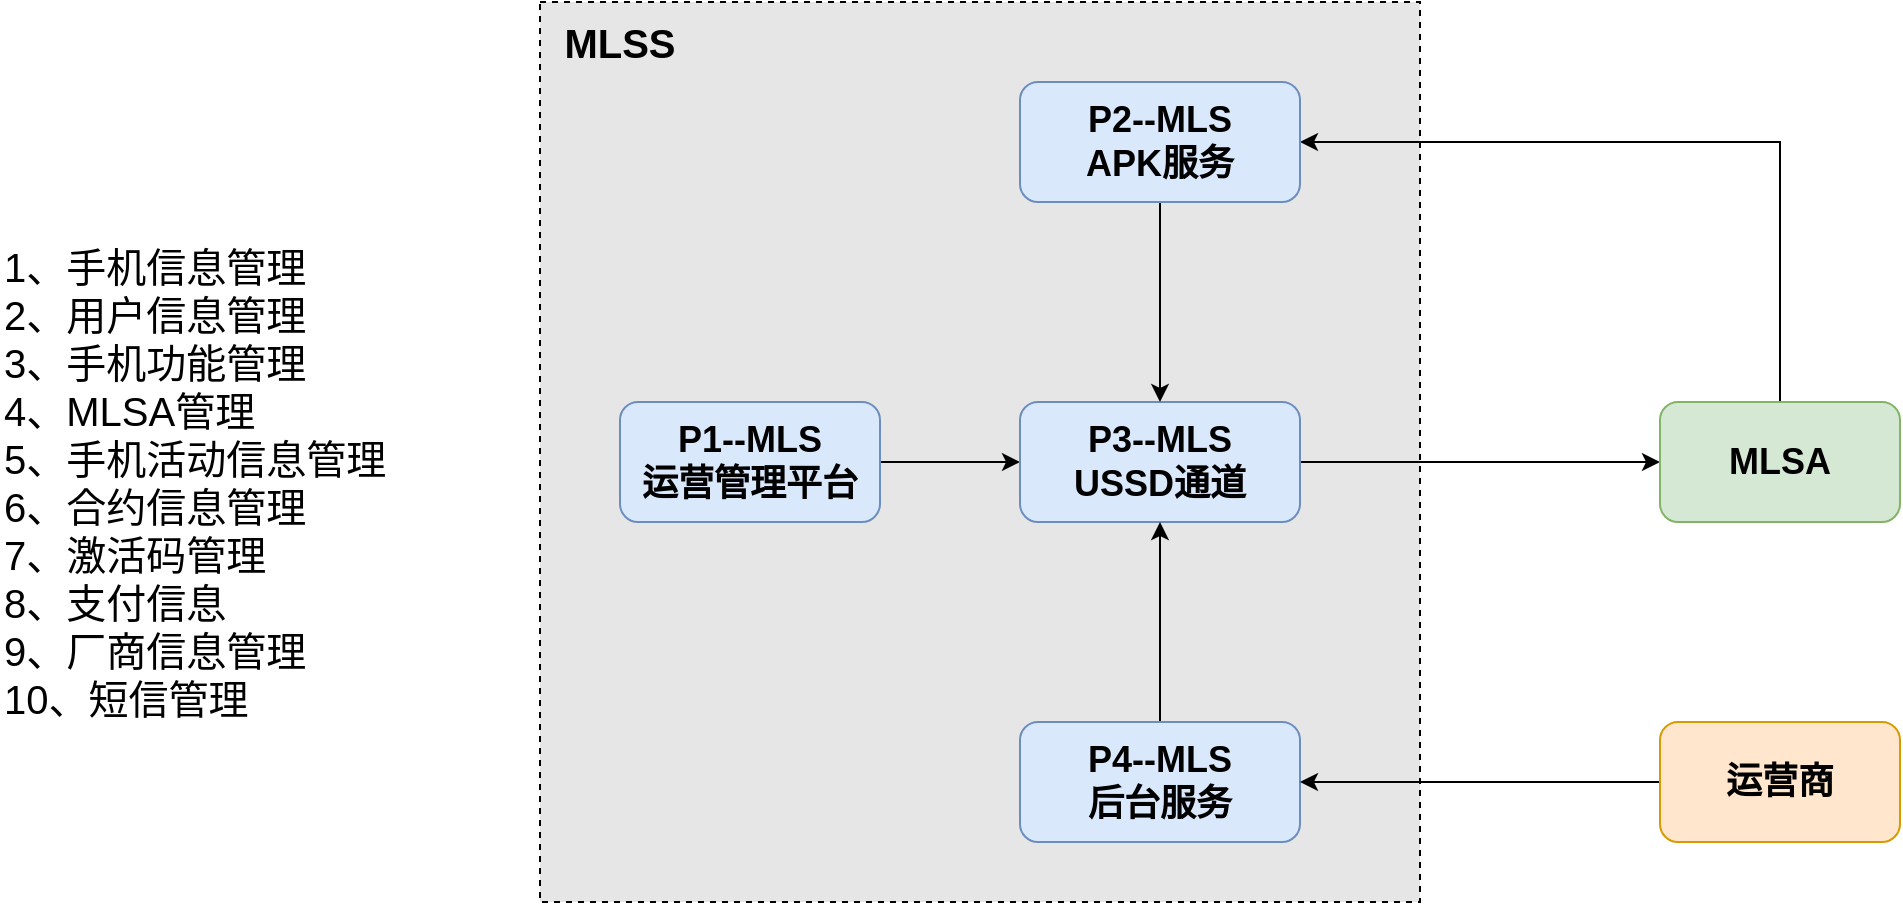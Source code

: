 <mxfile version="12.7.8" type="github">
  <diagram id="NkzRMjwECVClfPyFufu4" name="Page-1">
    <mxGraphModel dx="2208" dy="630" grid="1" gridSize="10" guides="1" tooltips="1" connect="1" arrows="1" fold="1" page="1" pageScale="1" pageWidth="827" pageHeight="1169" math="0" shadow="0">
      <root>
        <mxCell id="0" />
        <mxCell id="1" parent="0" />
        <mxCell id="ab_bX9iZ9XtQMcbPUogD-13" value="" style="rounded=0;whiteSpace=wrap;html=1;fillColor=#E6E6E6;strokeWidth=1;dashed=1;" vertex="1" parent="1">
          <mxGeometry x="-40" y="160" width="440" height="450" as="geometry" />
        </mxCell>
        <mxCell id="ab_bX9iZ9XtQMcbPUogD-7" style="edgeStyle=orthogonalEdgeStyle;rounded=0;orthogonalLoop=1;jettySize=auto;html=1;exitX=1;exitY=0.5;exitDx=0;exitDy=0;entryX=0;entryY=0.5;entryDx=0;entryDy=0;" edge="1" parent="1" source="ab_bX9iZ9XtQMcbPUogD-1" target="ab_bX9iZ9XtQMcbPUogD-2">
          <mxGeometry relative="1" as="geometry" />
        </mxCell>
        <mxCell id="ab_bX9iZ9XtQMcbPUogD-1" value="P1--MLS&lt;br style=&quot;font-size: 18px;&quot;&gt;运营管理平台" style="rounded=1;whiteSpace=wrap;html=1;fillColor=#dae8fc;strokeColor=#6c8ebf;fontSize=18;fontStyle=1" vertex="1" parent="1">
          <mxGeometry y="360" width="130" height="60" as="geometry" />
        </mxCell>
        <mxCell id="ab_bX9iZ9XtQMcbPUogD-9" style="edgeStyle=orthogonalEdgeStyle;rounded=0;orthogonalLoop=1;jettySize=auto;html=1;exitX=1;exitY=0.5;exitDx=0;exitDy=0;entryX=0;entryY=0.5;entryDx=0;entryDy=0;" edge="1" parent="1" source="ab_bX9iZ9XtQMcbPUogD-2" target="ab_bX9iZ9XtQMcbPUogD-8">
          <mxGeometry relative="1" as="geometry" />
        </mxCell>
        <mxCell id="ab_bX9iZ9XtQMcbPUogD-2" value="P3--MLS&lt;br style=&quot;font-size: 18px;&quot;&gt;USSD通道" style="rounded=1;whiteSpace=wrap;html=1;fillColor=#dae8fc;strokeColor=#6c8ebf;fontSize=18;fontStyle=1" vertex="1" parent="1">
          <mxGeometry x="200" y="360" width="140" height="60" as="geometry" />
        </mxCell>
        <mxCell id="ab_bX9iZ9XtQMcbPUogD-6" style="edgeStyle=orthogonalEdgeStyle;rounded=0;orthogonalLoop=1;jettySize=auto;html=1;exitX=0.5;exitY=0;exitDx=0;exitDy=0;entryX=0.5;entryY=1;entryDx=0;entryDy=0;" edge="1" parent="1" source="ab_bX9iZ9XtQMcbPUogD-3" target="ab_bX9iZ9XtQMcbPUogD-2">
          <mxGeometry relative="1" as="geometry" />
        </mxCell>
        <mxCell id="ab_bX9iZ9XtQMcbPUogD-3" value="P4--MLS&lt;br style=&quot;font-size: 18px;&quot;&gt;后台服务" style="rounded=1;whiteSpace=wrap;html=1;fillColor=#dae8fc;strokeColor=#6c8ebf;fontSize=18;fontStyle=1" vertex="1" parent="1">
          <mxGeometry x="200" y="520" width="140" height="60" as="geometry" />
        </mxCell>
        <mxCell id="ab_bX9iZ9XtQMcbPUogD-5" style="edgeStyle=orthogonalEdgeStyle;rounded=0;orthogonalLoop=1;jettySize=auto;html=1;exitX=0;exitY=0.5;exitDx=0;exitDy=0;entryX=1;entryY=0.5;entryDx=0;entryDy=0;" edge="1" parent="1" source="ab_bX9iZ9XtQMcbPUogD-4" target="ab_bX9iZ9XtQMcbPUogD-3">
          <mxGeometry relative="1" as="geometry" />
        </mxCell>
        <mxCell id="ab_bX9iZ9XtQMcbPUogD-4" value="运营商" style="rounded=1;whiteSpace=wrap;html=1;fillColor=#ffe6cc;strokeColor=#d79b00;fontSize=18;fontStyle=1" vertex="1" parent="1">
          <mxGeometry x="520" y="520" width="120" height="60" as="geometry" />
        </mxCell>
        <mxCell id="ab_bX9iZ9XtQMcbPUogD-12" style="edgeStyle=orthogonalEdgeStyle;rounded=0;orthogonalLoop=1;jettySize=auto;html=1;exitX=0.5;exitY=0;exitDx=0;exitDy=0;entryX=1;entryY=0.5;entryDx=0;entryDy=0;" edge="1" parent="1" source="ab_bX9iZ9XtQMcbPUogD-8" target="ab_bX9iZ9XtQMcbPUogD-10">
          <mxGeometry relative="1" as="geometry" />
        </mxCell>
        <mxCell id="ab_bX9iZ9XtQMcbPUogD-8" value="MLSA" style="rounded=1;whiteSpace=wrap;html=1;fillColor=#d5e8d4;strokeColor=#82b366;fontSize=18;fontStyle=1" vertex="1" parent="1">
          <mxGeometry x="520" y="360" width="120" height="60" as="geometry" />
        </mxCell>
        <mxCell id="ab_bX9iZ9XtQMcbPUogD-11" style="edgeStyle=orthogonalEdgeStyle;rounded=0;orthogonalLoop=1;jettySize=auto;html=1;exitX=0.5;exitY=1;exitDx=0;exitDy=0;entryX=0.5;entryY=0;entryDx=0;entryDy=0;" edge="1" parent="1" source="ab_bX9iZ9XtQMcbPUogD-10" target="ab_bX9iZ9XtQMcbPUogD-2">
          <mxGeometry relative="1" as="geometry" />
        </mxCell>
        <mxCell id="ab_bX9iZ9XtQMcbPUogD-10" value="P2--MLS&lt;br style=&quot;font-size: 18px;&quot;&gt;APK服务" style="rounded=1;whiteSpace=wrap;html=1;fillColor=#dae8fc;strokeColor=#6c8ebf;fontSize=18;fontStyle=1" vertex="1" parent="1">
          <mxGeometry x="200" y="200" width="140" height="60" as="geometry" />
        </mxCell>
        <mxCell id="ab_bX9iZ9XtQMcbPUogD-14" value="&lt;b style=&quot;font-size: 20px;&quot;&gt;&lt;font style=&quot;font-size: 20px;&quot;&gt;MLSS&lt;/font&gt;&lt;/b&gt;" style="text;html=1;strokeColor=none;fillColor=none;align=center;verticalAlign=middle;whiteSpace=wrap;rounded=0;dashed=1;fontSize=20;" vertex="1" parent="1">
          <mxGeometry x="-20" y="170" width="40" height="20" as="geometry" />
        </mxCell>
        <mxCell id="ab_bX9iZ9XtQMcbPUogD-16" value="1、手机信息管理&lt;br&gt;2、用户信息管理&lt;br&gt;3、手机功能管理&lt;br&gt;4、MLSA管理&lt;br&gt;5、手机活动信息管理&lt;br&gt;6、合约信息管理&lt;br&gt;7、激活码管理&lt;br&gt;8、支付信息&lt;br&gt;9、厂商信息管理&lt;br&gt;10、短信管理&lt;br&gt;" style="text;html=1;strokeColor=none;fillColor=none;align=left;verticalAlign=middle;whiteSpace=wrap;rounded=0;dashed=1;fontSize=20;" vertex="1" parent="1">
          <mxGeometry x="-310" y="260" width="220" height="280" as="geometry" />
        </mxCell>
      </root>
    </mxGraphModel>
  </diagram>
</mxfile>
